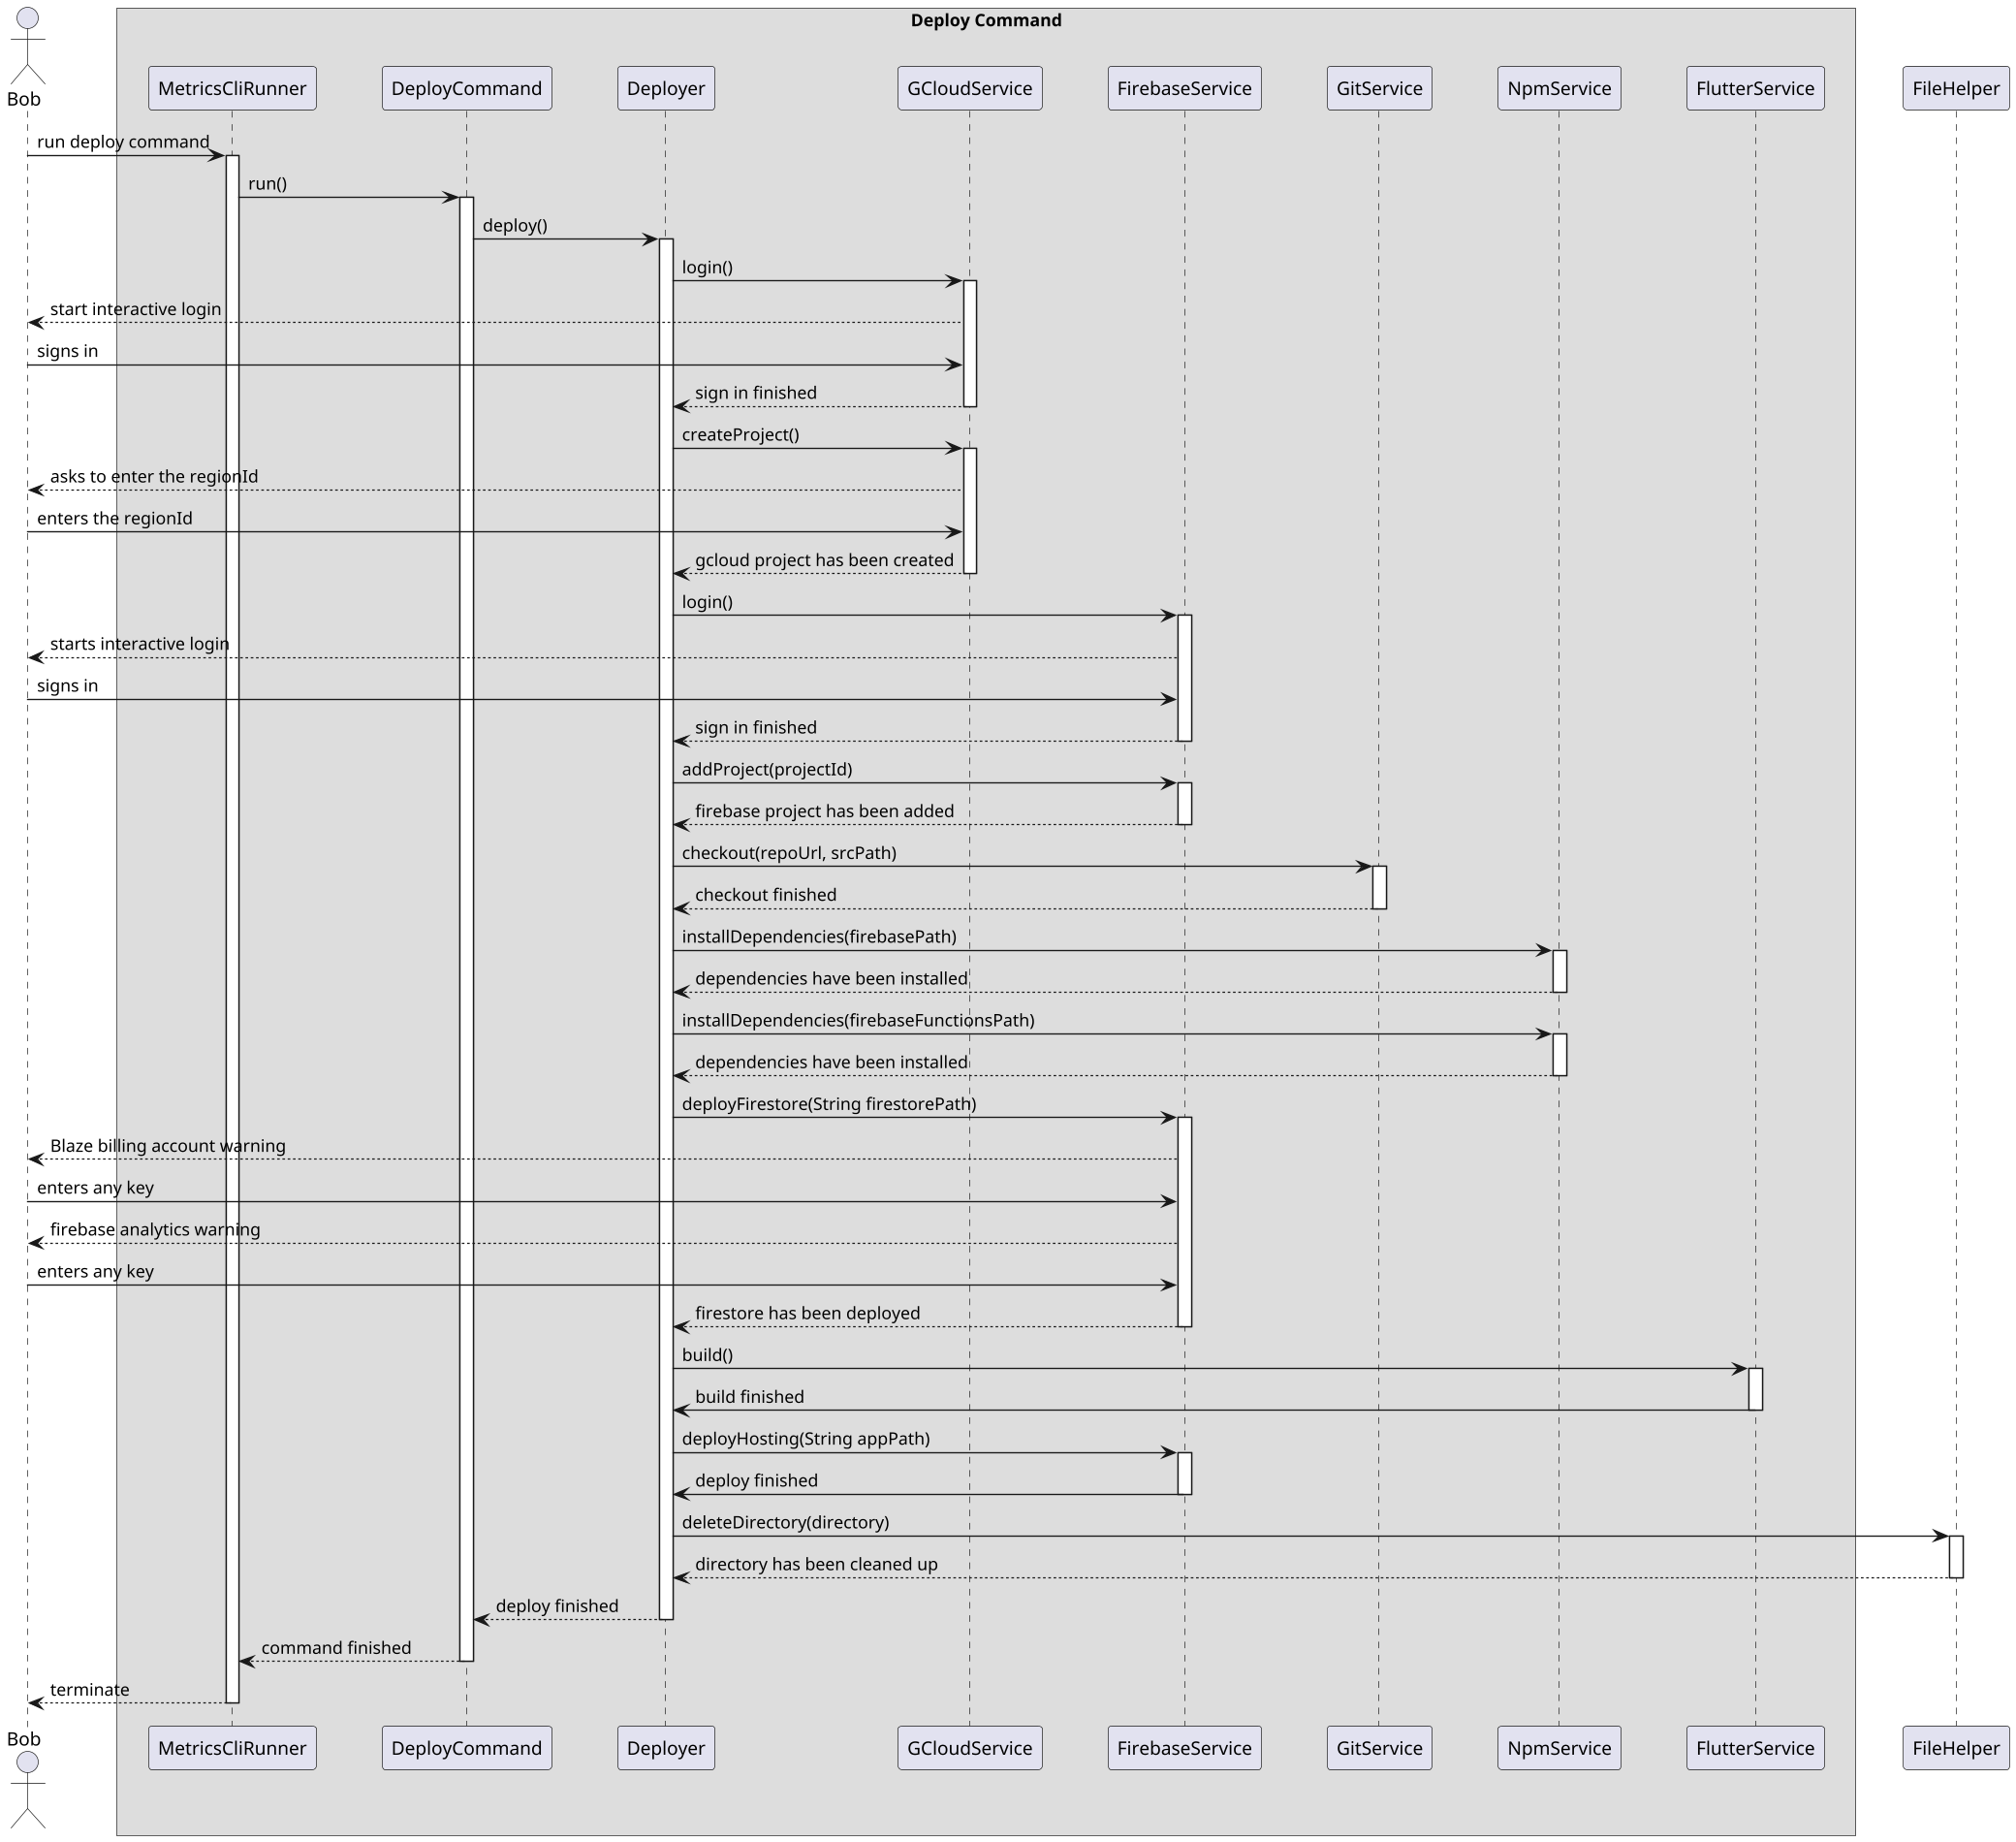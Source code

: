 @startuml deploy_command_sequence_diagram

scale 1900 height

skinparam ParticipantPadding 20
skinparam BoxPadding 10

actor Bob

box Deploy Command
participant MetricsCliRunner
participant DeployCommand
participant Deployer
participant GCloudService
participant FirebaseService
participant GitService
participant NpmService
participant FlutterService
end box


participant FileHelper

Bob -> MetricsCliRunner ++ : run deploy command
MetricsCliRunner -> DeployCommand ++ : run()
DeployCommand -> Deployer ++ : deploy()
Deployer -> GCloudService ++ : login()

GCloudService --> Bob : start interactive login
Bob -> GCloudService : signs in
GCloudService --> Deployer : sign in finished
GCloudService --

Deployer -> GCloudService ++ : createProject()

GCloudService --> Bob : asks to enter the regionId
Bob -> GCloudService : enters the regionId

GCloudService --> Deployer -- : gcloud project has been created

Deployer -> FirebaseService ++ : login()
FirebaseService --> Bob : starts interactive login
Bob -> FirebaseService : signs in
FirebaseService --> Deployer -- : sign in finished

Deployer -> FirebaseService ++ : addProject(projectId)

FirebaseService --> Deployer -- : firebase project has been added

Deployer -> GitService ++ : checkout(repoUrl, srcPath)
GitService --> Deployer : checkout finished
GitService --


Deployer -> NpmService ++ : installDependencies(firebasePath)
NpmService --> Deployer : dependencies have been installed
NpmService --

Deployer -> NpmService ++ : installDependencies(firebaseFunctionsPath)
NpmService --> Deployer : dependencies have been installed
NpmService --

Deployer -> FirebaseService ++ : deployFirestore(String firestorePath)

FirebaseService --> Bob : Blaze billing account warning
Bob -> FirebaseService : enters any key

FirebaseService --> Bob : firebase analytics warning
Bob -> FirebaseService : enters any key

FirebaseService --> Deployer -- : firestore has been deployed


Deployer -> FlutterService ++ : build()
FlutterService -> Deployer : build finished
FlutterService --

Deployer -> FirebaseService ++ : deployHosting(String appPath)
FirebaseService -> Deployer : deploy finished
FirebaseService --

Deployer -> FileHelper ++: deleteDirectory(directory)
FileHelper --> Deployer --: directory has been cleaned up
Deployer --> DeployCommand --: deploy finished
DeployCommand --> MetricsCliRunner --: command finished
MetricsCliRunner --> Bob -- : terminate
MetricsCliRunner --

@enduml
